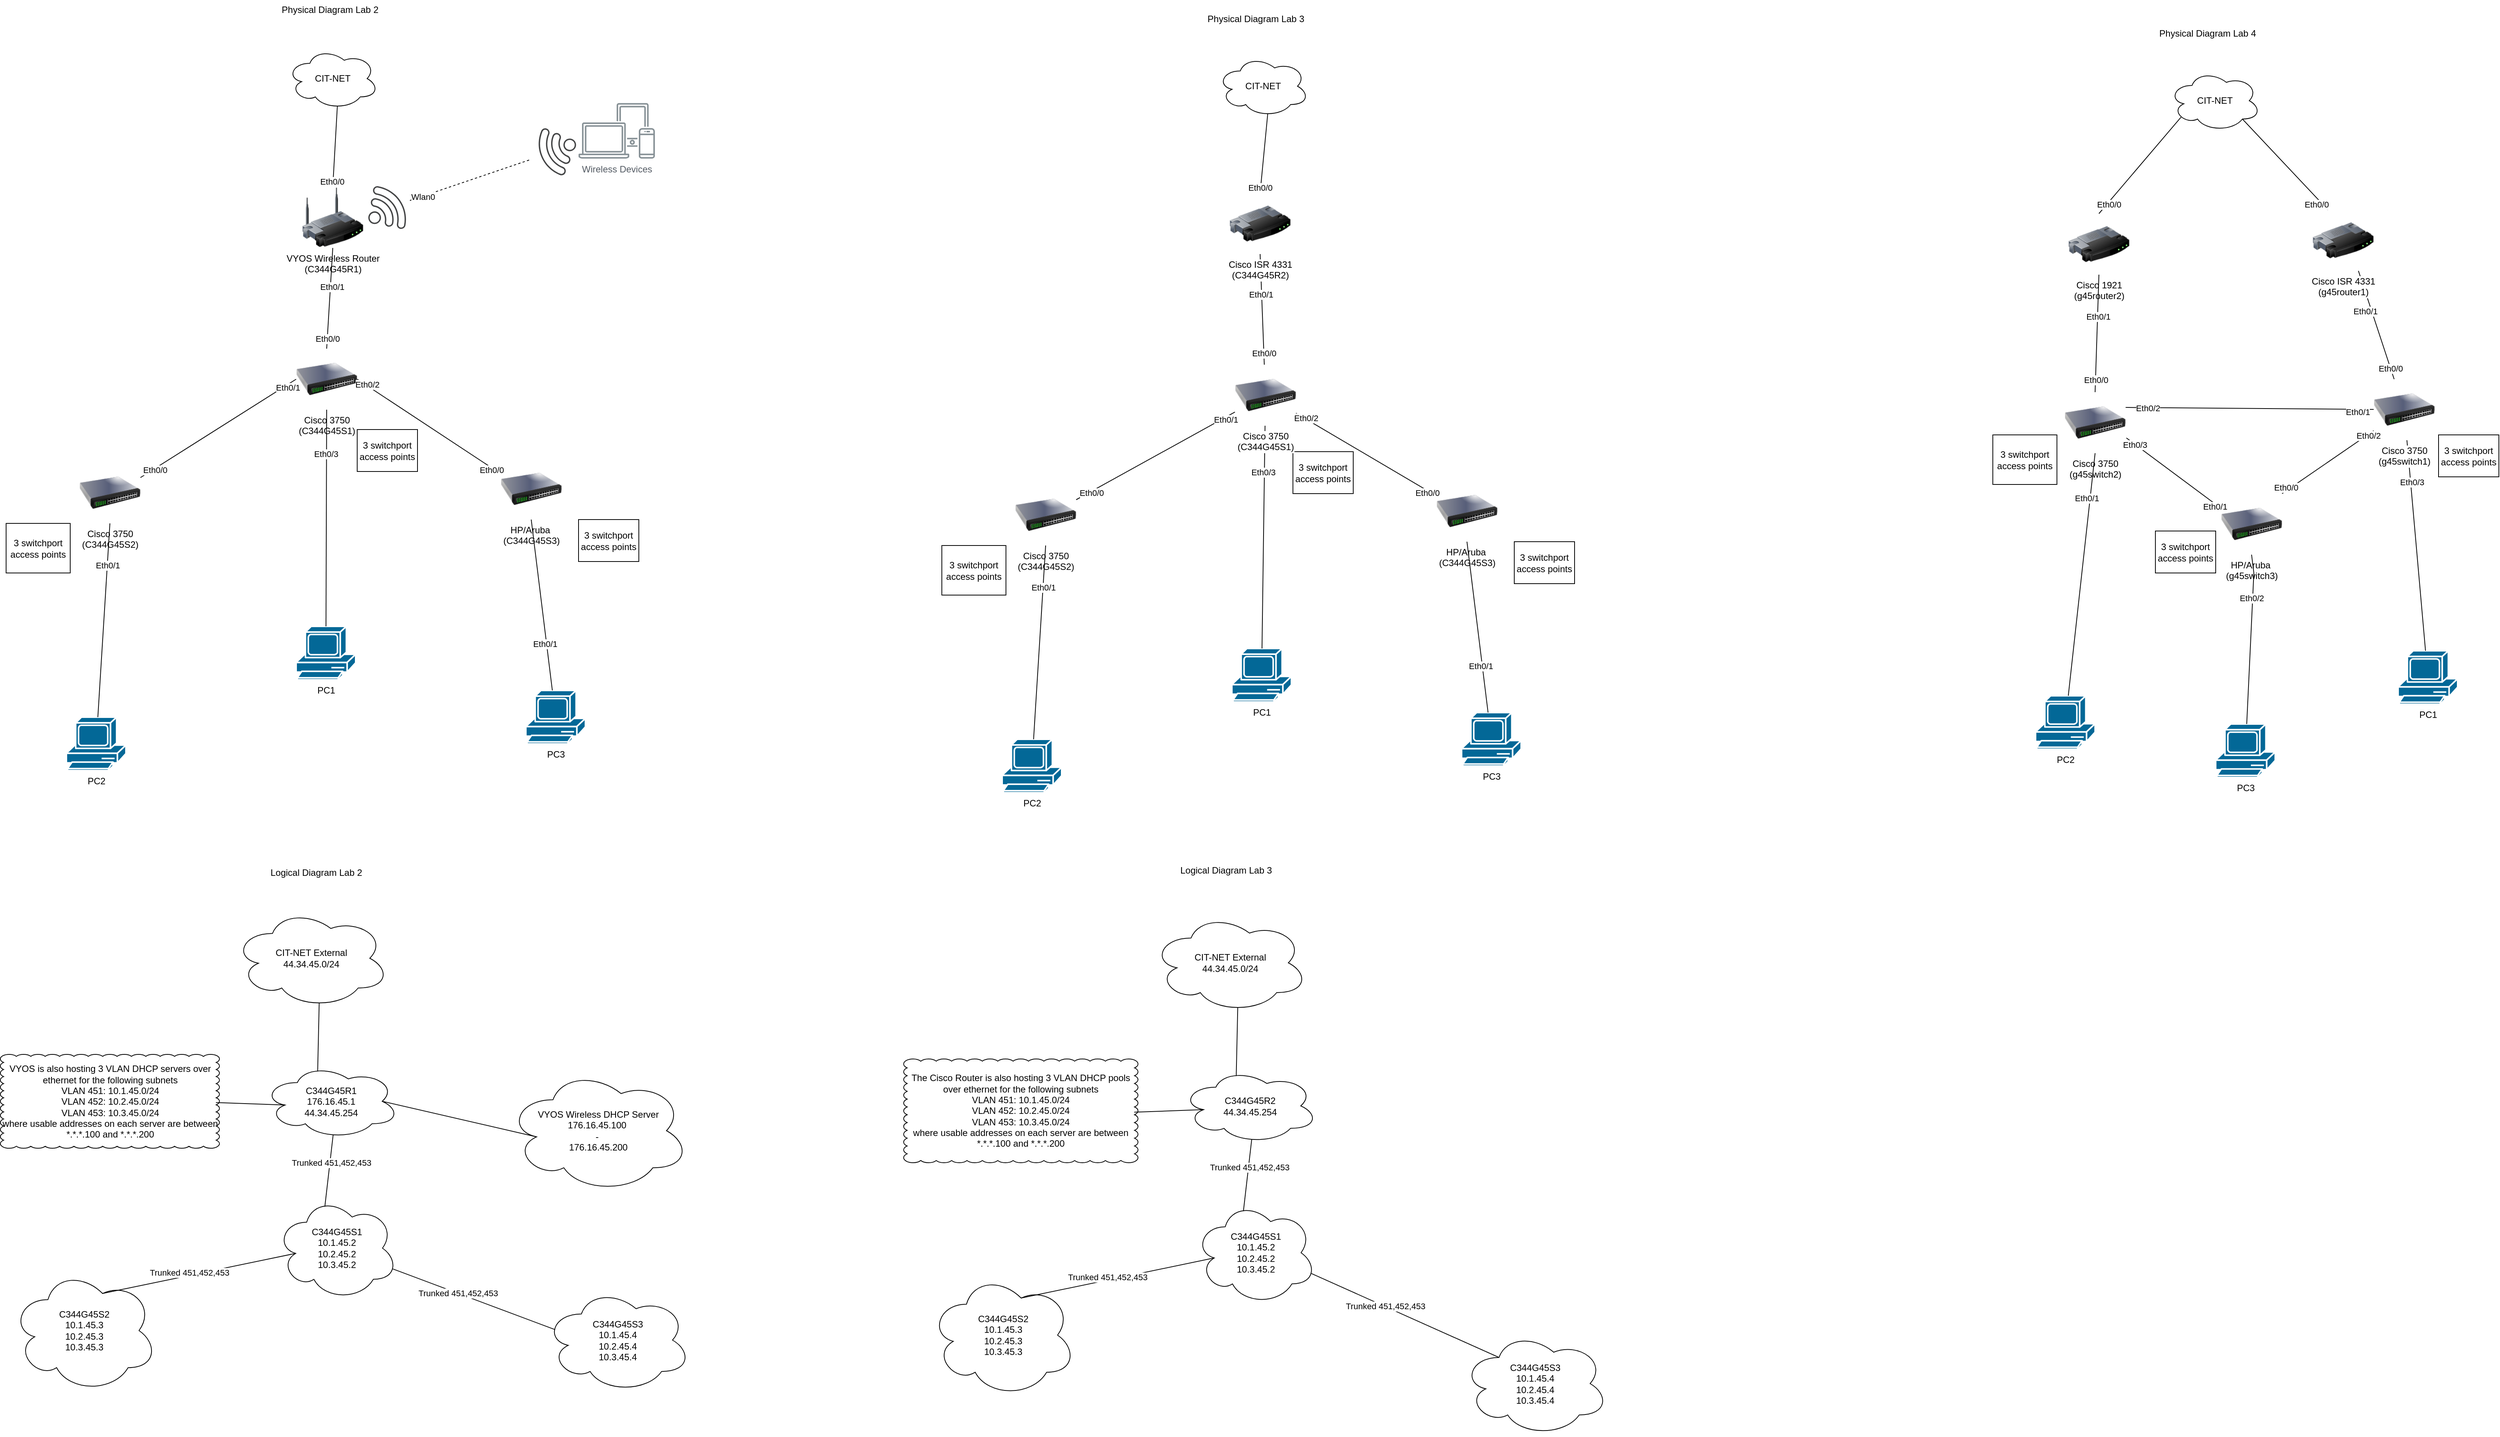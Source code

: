 <mxfile version="26.1.0">
  <diagram name="Page-1" id="vCJ1SuQY2YfiyzVbhze-">
    <mxGraphModel dx="2278" dy="1515" grid="0" gridSize="10" guides="1" tooltips="1" connect="1" arrows="1" fold="1" page="0" pageScale="1" pageWidth="850" pageHeight="1100" math="0" shadow="0">
      <root>
        <mxCell id="0" />
        <mxCell id="1" parent="0" />
        <mxCell id="ZiVLXB9md4UKHXkuWraJ-1" value="Cisco 3750&lt;div&gt;(C344G45S2)&lt;/div&gt;" style="image;html=1;image=img/lib/clip_art/networking/Switch_128x128.png" parent="1" vertex="1">
          <mxGeometry x="-52" y="319" width="80" height="80" as="geometry" />
        </mxCell>
        <mxCell id="ZiVLXB9md4UKHXkuWraJ-2" value="HP/Aruba&amp;nbsp;&lt;div&gt;(C344G45S3)&lt;/div&gt;" style="image;html=1;image=img/lib/clip_art/networking/Switch_128x128.png" parent="1" vertex="1">
          <mxGeometry x="500" y="314" width="80" height="80" as="geometry" />
        </mxCell>
        <mxCell id="ZiVLXB9md4UKHXkuWraJ-3" value="Cisco 3750&lt;div&gt;(C344G45S1)&lt;/div&gt;" style="image;html=1;image=img/lib/clip_art/networking/Switch_128x128.png" parent="1" vertex="1">
          <mxGeometry x="232" y="170" width="80" height="80" as="geometry" />
        </mxCell>
        <mxCell id="ZiVLXB9md4UKHXkuWraJ-4" value="VYOS Wireless Router&lt;div&gt;(C344G45R1)&lt;/div&gt;" style="image;html=1;image=img/lib/clip_art/networking/Wireless_Router_128x128.png" parent="1" vertex="1">
          <mxGeometry x="240" y="-42" width="80" height="80" as="geometry" />
        </mxCell>
        <mxCell id="ZiVLXB9md4UKHXkuWraJ-5" value="CIT-NET" style="ellipse;shape=cloud;whiteSpace=wrap;html=1;" parent="1" vertex="1">
          <mxGeometry x="220" y="-224" width="120" height="80" as="geometry" />
        </mxCell>
        <mxCell id="ZiVLXB9md4UKHXkuWraJ-7" value="" style="endArrow=none;html=1;rounded=0;entryX=0.5;entryY=1;entryDx=0;entryDy=0;exitX=0.5;exitY=0;exitDx=0;exitDy=0;" parent="1" source="ZiVLXB9md4UKHXkuWraJ-3" target="ZiVLXB9md4UKHXkuWraJ-4" edge="1">
          <mxGeometry width="50" height="50" relative="1" as="geometry">
            <mxPoint x="198" y="247" as="sourcePoint" />
            <mxPoint x="248" y="197" as="targetPoint" />
          </mxGeometry>
        </mxCell>
        <mxCell id="ZiVLXB9md4UKHXkuWraJ-12" value="Eth0/1" style="edgeLabel;html=1;align=center;verticalAlign=middle;resizable=0;points=[];" parent="ZiVLXB9md4UKHXkuWraJ-7" vertex="1" connectable="0">
          <mxGeometry x="0.612" y="1" relative="1" as="geometry">
            <mxPoint x="1" y="25" as="offset" />
          </mxGeometry>
        </mxCell>
        <mxCell id="ZiVLXB9md4UKHXkuWraJ-15" value="Eth0/0" style="edgeLabel;html=1;align=center;verticalAlign=middle;resizable=0;points=[];" parent="ZiVLXB9md4UKHXkuWraJ-7" vertex="1" connectable="0">
          <mxGeometry x="-0.793" relative="1" as="geometry">
            <mxPoint as="offset" />
          </mxGeometry>
        </mxCell>
        <mxCell id="ZiVLXB9md4UKHXkuWraJ-9" value="" style="endArrow=none;html=1;rounded=0;entryX=0.55;entryY=0.95;entryDx=0;entryDy=0;entryPerimeter=0;exitX=0.5;exitY=0;exitDx=0;exitDy=0;" parent="1" source="ZiVLXB9md4UKHXkuWraJ-4" target="ZiVLXB9md4UKHXkuWraJ-5" edge="1">
          <mxGeometry width="50" height="50" relative="1" as="geometry">
            <mxPoint x="227" y="-98" as="sourcePoint" />
            <mxPoint x="277" y="-148" as="targetPoint" />
          </mxGeometry>
        </mxCell>
        <mxCell id="ZiVLXB9md4UKHXkuWraJ-11" value="Eth0/0" style="edgeLabel;html=1;align=center;verticalAlign=middle;resizable=0;points=[];" parent="ZiVLXB9md4UKHXkuWraJ-9" vertex="1" connectable="0">
          <mxGeometry x="-0.743" y="3" relative="1" as="geometry">
            <mxPoint x="1" y="6" as="offset" />
          </mxGeometry>
        </mxCell>
        <mxCell id="ZiVLXB9md4UKHXkuWraJ-13" value="" style="endArrow=none;html=1;rounded=0;exitX=1;exitY=0.25;exitDx=0;exitDy=0;entryX=0;entryY=0.5;entryDx=0;entryDy=0;" parent="1" source="ZiVLXB9md4UKHXkuWraJ-1" target="ZiVLXB9md4UKHXkuWraJ-3" edge="1">
          <mxGeometry width="50" height="50" relative="1" as="geometry">
            <mxPoint x="198" y="276" as="sourcePoint" />
            <mxPoint x="166" y="236" as="targetPoint" />
          </mxGeometry>
        </mxCell>
        <mxCell id="ZiVLXB9md4UKHXkuWraJ-16" value="Eth0/1" style="edgeLabel;html=1;align=center;verticalAlign=middle;resizable=0;points=[];" parent="ZiVLXB9md4UKHXkuWraJ-13" vertex="1" connectable="0">
          <mxGeometry x="0.871" y="-3" relative="1" as="geometry">
            <mxPoint as="offset" />
          </mxGeometry>
        </mxCell>
        <mxCell id="ZiVLXB9md4UKHXkuWraJ-18" value="Eth0/0" style="edgeLabel;html=1;align=center;verticalAlign=middle;resizable=0;points=[];" parent="ZiVLXB9md4UKHXkuWraJ-13" vertex="1" connectable="0">
          <mxGeometry x="-0.821" y="-1" relative="1" as="geometry">
            <mxPoint as="offset" />
          </mxGeometry>
        </mxCell>
        <mxCell id="ZiVLXB9md4UKHXkuWraJ-14" value="" style="endArrow=none;html=1;rounded=0;exitX=1;exitY=0.5;exitDx=0;exitDy=0;entryX=0;entryY=0.25;entryDx=0;entryDy=0;" parent="1" source="ZiVLXB9md4UKHXkuWraJ-3" target="ZiVLXB9md4UKHXkuWraJ-2" edge="1">
          <mxGeometry width="50" height="50" relative="1" as="geometry">
            <mxPoint x="423" y="329" as="sourcePoint" />
            <mxPoint x="473" y="279" as="targetPoint" />
          </mxGeometry>
        </mxCell>
        <mxCell id="ZiVLXB9md4UKHXkuWraJ-17" value="Eth0/2" style="edgeLabel;html=1;align=center;verticalAlign=middle;resizable=0;points=[];" parent="ZiVLXB9md4UKHXkuWraJ-14" vertex="1" connectable="0">
          <mxGeometry x="-0.87" y="1" relative="1" as="geometry">
            <mxPoint as="offset" />
          </mxGeometry>
        </mxCell>
        <mxCell id="ZiVLXB9md4UKHXkuWraJ-19" value="Eth0/0" style="edgeLabel;html=1;align=center;verticalAlign=middle;resizable=0;points=[];" parent="ZiVLXB9md4UKHXkuWraJ-14" vertex="1" connectable="0">
          <mxGeometry x="0.889" y="-3" relative="1" as="geometry">
            <mxPoint y="-1" as="offset" />
          </mxGeometry>
        </mxCell>
        <mxCell id="ZiVLXB9md4UKHXkuWraJ-20" value="PC1" style="shape=mxgraph.cisco.computers_and_peripherals.pc;html=1;pointerEvents=1;dashed=0;fillColor=#036897;strokeColor=#ffffff;strokeWidth=2;verticalLabelPosition=bottom;verticalAlign=top;align=center;outlineConnect=0;" parent="1" vertex="1">
          <mxGeometry x="232" y="534" width="78" height="70" as="geometry" />
        </mxCell>
        <mxCell id="ZiVLXB9md4UKHXkuWraJ-21" value="PC2" style="shape=mxgraph.cisco.computers_and_peripherals.pc;html=1;pointerEvents=1;dashed=0;fillColor=#036897;strokeColor=#ffffff;strokeWidth=2;verticalLabelPosition=bottom;verticalAlign=top;align=center;outlineConnect=0;" parent="1" vertex="1">
          <mxGeometry x="-69" y="653" width="78" height="70" as="geometry" />
        </mxCell>
        <mxCell id="ZiVLXB9md4UKHXkuWraJ-22" value="PC3" style="shape=mxgraph.cisco.computers_and_peripherals.pc;html=1;pointerEvents=1;dashed=0;fillColor=#036897;strokeColor=#ffffff;strokeWidth=2;verticalLabelPosition=bottom;verticalAlign=top;align=center;outlineConnect=0;" parent="1" vertex="1">
          <mxGeometry x="533" y="618" width="78" height="70" as="geometry" />
        </mxCell>
        <mxCell id="ZiVLXB9md4UKHXkuWraJ-30" value="Wireless Devices" style="sketch=0;outlineConnect=0;gradientColor=none;fontColor=#545B64;strokeColor=none;fillColor=#879196;dashed=0;verticalLabelPosition=bottom;verticalAlign=top;align=center;html=1;fontSize=12;fontStyle=0;aspect=fixed;shape=mxgraph.aws4.illustration_devices;pointerEvents=1" parent="1" vertex="1">
          <mxGeometry x="602" y="-152" width="100" height="73" as="geometry" />
        </mxCell>
        <mxCell id="ZiVLXB9md4UKHXkuWraJ-32" value="" style="sketch=0;pointerEvents=1;shadow=0;dashed=0;html=1;strokeColor=none;fillColor=#434445;aspect=fixed;labelPosition=center;verticalLabelPosition=bottom;verticalAlign=top;align=center;outlineConnect=0;shape=mxgraph.vvd.wi_fi;rotation=10;" parent="1" vertex="1">
          <mxGeometry x="329" y="-40" width="50" height="50" as="geometry" />
        </mxCell>
        <mxCell id="ZiVLXB9md4UKHXkuWraJ-34" value="" style="sketch=0;pointerEvents=1;shadow=0;dashed=0;html=1;strokeColor=none;fillColor=#434445;aspect=fixed;labelPosition=center;verticalLabelPosition=bottom;verticalAlign=top;align=center;outlineConnect=0;shape=mxgraph.vvd.wi_fi;rotation=-158;" parent="1" vertex="1">
          <mxGeometry x="544" y="-113" width="50" height="50" as="geometry" />
        </mxCell>
        <mxCell id="ZiVLXB9md4UKHXkuWraJ-35" value="" style="endArrow=none;dashed=1;html=1;rounded=0;" parent="1" source="ZiVLXB9md4UKHXkuWraJ-32" target="ZiVLXB9md4UKHXkuWraJ-34" edge="1">
          <mxGeometry width="50" height="50" relative="1" as="geometry">
            <mxPoint x="430" y="18" as="sourcePoint" />
            <mxPoint x="480" y="-32" as="targetPoint" />
          </mxGeometry>
        </mxCell>
        <mxCell id="ZiVLXB9md4UKHXkuWraJ-36" value="Wlan0" style="edgeLabel;html=1;align=center;verticalAlign=middle;resizable=0;points=[];" parent="ZiVLXB9md4UKHXkuWraJ-35" vertex="1" connectable="0">
          <mxGeometry x="-0.669" y="-4" relative="1" as="geometry">
            <mxPoint x="-11" as="offset" />
          </mxGeometry>
        </mxCell>
        <mxCell id="ZiVLXB9md4UKHXkuWraJ-71" value="Physical Diagram Lab 2" style="text;html=1;align=center;verticalAlign=middle;resizable=0;points=[];autosize=1;strokeColor=none;fillColor=none;" parent="1" vertex="1">
          <mxGeometry x="203" y="-287" width="145" height="26" as="geometry" />
        </mxCell>
        <mxCell id="ZiVLXB9md4UKHXkuWraJ-73" value="Logical Diagram Lab 2" style="text;html=1;align=center;verticalAlign=middle;resizable=0;points=[];autosize=1;strokeColor=none;fillColor=none;" parent="1" vertex="1">
          <mxGeometry x="189" y="844" width="138" height="26" as="geometry" />
        </mxCell>
        <mxCell id="ZiVLXB9md4UKHXkuWraJ-74" value="Logical Diagram Lab 3" style="text;html=1;align=center;verticalAlign=middle;resizable=0;points=[];autosize=1;strokeColor=none;fillColor=none;" parent="1" vertex="1">
          <mxGeometry x="1381" y="841" width="138" height="26" as="geometry" />
        </mxCell>
        <mxCell id="ZiVLXB9md4UKHXkuWraJ-75" value="CIT-NET External&lt;div&gt;44.34.45.0/24&lt;/div&gt;" style="ellipse;shape=cloud;whiteSpace=wrap;html=1;" parent="1" vertex="1">
          <mxGeometry x="150" y="904" width="204" height="130" as="geometry" />
        </mxCell>
        <mxCell id="ZiVLXB9md4UKHXkuWraJ-76" value="C344G45R1&lt;br&gt;&lt;div&gt;176.16.45.1&lt;/div&gt;&lt;div&gt;44.34.45.254&lt;/div&gt;" style="ellipse;shape=cloud;whiteSpace=wrap;html=1;" parent="1" vertex="1">
          <mxGeometry x="189" y="1107.5" width="178" height="98" as="geometry" />
        </mxCell>
        <mxCell id="ZiVLXB9md4UKHXkuWraJ-78" value="" style="endArrow=none;html=1;rounded=0;entryX=0.55;entryY=0.95;entryDx=0;entryDy=0;entryPerimeter=0;exitX=0.4;exitY=0.1;exitDx=0;exitDy=0;exitPerimeter=0;" parent="1" source="ZiVLXB9md4UKHXkuWraJ-76" target="ZiVLXB9md4UKHXkuWraJ-75" edge="1">
          <mxGeometry width="50" height="50" relative="1" as="geometry">
            <mxPoint x="293" y="1183" as="sourcePoint" />
            <mxPoint x="343" y="1133" as="targetPoint" />
          </mxGeometry>
        </mxCell>
        <mxCell id="ZiVLXB9md4UKHXkuWraJ-79" value="VYOS Wireless DHCP Server&lt;div&gt;176.16.45.100&amp;nbsp;&lt;/div&gt;&lt;div&gt;-&amp;nbsp;&lt;/div&gt;&lt;div&gt;176.16.45.200&lt;/div&gt;" style="ellipse;shape=cloud;whiteSpace=wrap;html=1;" parent="1" vertex="1">
          <mxGeometry x="509" y="1114" width="238" height="162" as="geometry" />
        </mxCell>
        <mxCell id="ZiVLXB9md4UKHXkuWraJ-80" value="" style="endArrow=none;html=1;rounded=0;entryX=0.16;entryY=0.55;entryDx=0;entryDy=0;entryPerimeter=0;exitX=0.875;exitY=0.5;exitDx=0;exitDy=0;exitPerimeter=0;" parent="1" source="ZiVLXB9md4UKHXkuWraJ-76" target="ZiVLXB9md4UKHXkuWraJ-79" edge="1">
          <mxGeometry width="50" height="50" relative="1" as="geometry">
            <mxPoint x="293" y="1210" as="sourcePoint" />
            <mxPoint x="343" y="1160" as="targetPoint" />
          </mxGeometry>
        </mxCell>
        <mxCell id="ZiVLXB9md4UKHXkuWraJ-82" value="C344G45S2&lt;div&gt;&lt;div&gt;10.1.45.3&lt;/div&gt;&lt;div&gt;10.2.45.3&lt;/div&gt;&lt;div&gt;10.3.45.3&lt;/div&gt;&lt;/div&gt;" style="ellipse;shape=cloud;whiteSpace=wrap;html=1;" parent="1" vertex="1">
          <mxGeometry x="-141" y="1376" width="191" height="162" as="geometry" />
        </mxCell>
        <mxCell id="ZiVLXB9md4UKHXkuWraJ-83" value="C344G45S1&lt;div&gt;10.1.45.2&lt;/div&gt;&lt;div&gt;10.2.45.2&lt;/div&gt;&lt;div&gt;10.3.45.2&lt;/div&gt;" style="ellipse;shape=cloud;whiteSpace=wrap;html=1;" parent="1" vertex="1">
          <mxGeometry x="206" y="1281" width="159" height="136" as="geometry" />
        </mxCell>
        <mxCell id="ZiVLXB9md4UKHXkuWraJ-84" value="C344G45S3&lt;div&gt;&lt;div&gt;10.1.45.4&lt;/div&gt;&lt;div&gt;10.2.45.4&lt;/div&gt;&lt;div&gt;10.3.45.4&lt;/div&gt;&lt;/div&gt;" style="ellipse;shape=cloud;whiteSpace=wrap;html=1;" parent="1" vertex="1">
          <mxGeometry x="558" y="1401" width="191" height="137" as="geometry" />
        </mxCell>
        <mxCell id="ZiVLXB9md4UKHXkuWraJ-85" value="" style="endArrow=none;html=1;rounded=0;exitX=0.625;exitY=0.2;exitDx=0;exitDy=0;exitPerimeter=0;entryX=0.16;entryY=0.55;entryDx=0;entryDy=0;entryPerimeter=0;" parent="1" source="ZiVLXB9md4UKHXkuWraJ-82" target="ZiVLXB9md4UKHXkuWraJ-83" edge="1">
          <mxGeometry width="50" height="50" relative="1" as="geometry">
            <mxPoint x="195" y="1282" as="sourcePoint" />
            <mxPoint x="245" y="1232" as="targetPoint" />
          </mxGeometry>
        </mxCell>
        <mxCell id="ZiVLXB9md4UKHXkuWraJ-95" value="Trunked 451,452,453" style="edgeLabel;html=1;align=center;verticalAlign=middle;resizable=0;points=[];" parent="ZiVLXB9md4UKHXkuWraJ-85" vertex="1" connectable="0">
          <mxGeometry x="-0.099" y="4" relative="1" as="geometry">
            <mxPoint as="offset" />
          </mxGeometry>
        </mxCell>
        <mxCell id="ZiVLXB9md4UKHXkuWraJ-86" value="" style="endArrow=none;html=1;rounded=0;entryX=0.514;entryY=0.949;entryDx=0;entryDy=0;entryPerimeter=0;exitX=0.4;exitY=0.1;exitDx=0;exitDy=0;exitPerimeter=0;" parent="1" source="ZiVLXB9md4UKHXkuWraJ-83" target="ZiVLXB9md4UKHXkuWraJ-76" edge="1">
          <mxGeometry width="50" height="50" relative="1" as="geometry">
            <mxPoint x="195" y="1282" as="sourcePoint" />
            <mxPoint x="245" y="1232" as="targetPoint" />
          </mxGeometry>
        </mxCell>
        <mxCell id="ZiVLXB9md4UKHXkuWraJ-97" value="Trunked 451,452,453" style="edgeLabel;html=1;align=center;verticalAlign=middle;resizable=0;points=[];" parent="ZiVLXB9md4UKHXkuWraJ-86" vertex="1" connectable="0">
          <mxGeometry x="0.225" y="-1" relative="1" as="geometry">
            <mxPoint as="offset" />
          </mxGeometry>
        </mxCell>
        <mxCell id="ZiVLXB9md4UKHXkuWraJ-87" value="" style="endArrow=none;html=1;rounded=0;exitX=0.96;exitY=0.7;exitDx=0;exitDy=0;exitPerimeter=0;entryX=0.07;entryY=0.4;entryDx=0;entryDy=0;entryPerimeter=0;" parent="1" source="ZiVLXB9md4UKHXkuWraJ-83" target="ZiVLXB9md4UKHXkuWraJ-84" edge="1">
          <mxGeometry width="50" height="50" relative="1" as="geometry">
            <mxPoint x="195" y="1282" as="sourcePoint" />
            <mxPoint x="245" y="1232" as="targetPoint" />
          </mxGeometry>
        </mxCell>
        <mxCell id="ZiVLXB9md4UKHXkuWraJ-96" value="Trunked 451,452,453" style="edgeLabel;html=1;align=center;verticalAlign=middle;resizable=0;points=[];" parent="ZiVLXB9md4UKHXkuWraJ-87" vertex="1" connectable="0">
          <mxGeometry x="-0.3" y="2" relative="1" as="geometry">
            <mxPoint x="10" y="6" as="offset" />
          </mxGeometry>
        </mxCell>
        <mxCell id="ZiVLXB9md4UKHXkuWraJ-89" value="VYOS is also hosting 3 VLAN DHCP servers over ethernet for the following subnets&lt;div&gt;VLAN 451: 10.1.45.0/24&lt;/div&gt;&lt;div&gt;VLAN 452: 10.2.45.0/24&lt;/div&gt;&lt;div&gt;VLAN 453: 10.3.45.0/24&lt;/div&gt;&lt;div&gt;where usable addresses on each server are between *.*.*.100 and *.*.*.200&lt;/div&gt;" style="whiteSpace=wrap;html=1;shape=mxgraph.basic.cloud_rect" parent="1" vertex="1">
          <mxGeometry x="-155.5" y="1095" width="287" height="123" as="geometry" />
        </mxCell>
        <mxCell id="ZiVLXB9md4UKHXkuWraJ-94" value="" style="endArrow=none;html=1;rounded=0;exitX=0.984;exitY=0.513;exitDx=0;exitDy=0;exitPerimeter=0;entryX=0.16;entryY=0.55;entryDx=0;entryDy=0;entryPerimeter=0;" parent="1" source="ZiVLXB9md4UKHXkuWraJ-89" target="ZiVLXB9md4UKHXkuWraJ-76" edge="1">
          <mxGeometry width="50" height="50" relative="1" as="geometry">
            <mxPoint x="141" y="1208" as="sourcePoint" />
            <mxPoint x="191" y="1158" as="targetPoint" />
          </mxGeometry>
        </mxCell>
        <mxCell id="ZiVLXB9md4UKHXkuWraJ-101" value="" style="endArrow=none;html=1;rounded=0;entryX=0.5;entryY=1;entryDx=0;entryDy=0;" parent="1" source="ZiVLXB9md4UKHXkuWraJ-20" target="ZiVLXB9md4UKHXkuWraJ-3" edge="1">
          <mxGeometry width="50" height="50" relative="1" as="geometry">
            <mxPoint x="270" y="389" as="sourcePoint" />
            <mxPoint x="275" y="248" as="targetPoint" />
          </mxGeometry>
        </mxCell>
        <mxCell id="ZiVLXB9md4UKHXkuWraJ-104" value="Eth0/3" style="edgeLabel;html=1;align=center;verticalAlign=middle;resizable=0;points=[];" parent="ZiVLXB9md4UKHXkuWraJ-101" vertex="1" connectable="0">
          <mxGeometry x="0.368" relative="1" as="geometry">
            <mxPoint x="-1" y="-32" as="offset" />
          </mxGeometry>
        </mxCell>
        <mxCell id="ZiVLXB9md4UKHXkuWraJ-106" value="3 switchport access points" style="rounded=0;whiteSpace=wrap;html=1;" parent="1" vertex="1">
          <mxGeometry x="312" y="276" width="79" height="55" as="geometry" />
        </mxCell>
        <mxCell id="ZiVLXB9md4UKHXkuWraJ-107" value="3 switchport access points" style="rounded=0;whiteSpace=wrap;html=1;" parent="1" vertex="1">
          <mxGeometry x="602" y="394" width="79" height="55" as="geometry" />
        </mxCell>
        <mxCell id="ZiVLXB9md4UKHXkuWraJ-108" value="3 switchport access points" style="rounded=0;whiteSpace=wrap;html=1;" parent="1" vertex="1">
          <mxGeometry x="-148" y="399" width="84" height="65" as="geometry" />
        </mxCell>
        <mxCell id="ZiVLXB9md4UKHXkuWraJ-114" value="" style="endArrow=none;html=1;rounded=0;exitX=0.5;exitY=1;exitDx=0;exitDy=0;" parent="1" source="ZiVLXB9md4UKHXkuWraJ-1" target="ZiVLXB9md4UKHXkuWraJ-21" edge="1">
          <mxGeometry width="50" height="50" relative="1" as="geometry">
            <mxPoint x="-22" y="409" as="sourcePoint" />
            <mxPoint x="-19" y="506" as="targetPoint" />
          </mxGeometry>
        </mxCell>
        <mxCell id="ZiVLXB9md4UKHXkuWraJ-117" value="Eth0/1" style="edgeLabel;html=1;align=center;verticalAlign=middle;resizable=0;points=[];" parent="ZiVLXB9md4UKHXkuWraJ-114" vertex="1" connectable="0">
          <mxGeometry x="0.221" y="-1" relative="1" as="geometry">
            <mxPoint x="7" y="-100" as="offset" />
          </mxGeometry>
        </mxCell>
        <mxCell id="ZiVLXB9md4UKHXkuWraJ-121" value="" style="endArrow=none;html=1;rounded=0;entryX=0.5;entryY=1;entryDx=0;entryDy=0;" parent="1" source="ZiVLXB9md4UKHXkuWraJ-22" target="ZiVLXB9md4UKHXkuWraJ-2" edge="1">
          <mxGeometry width="50" height="50" relative="1" as="geometry">
            <mxPoint x="559" y="489" as="sourcePoint" />
            <mxPoint x="444" y="482" as="targetPoint" />
          </mxGeometry>
        </mxCell>
        <mxCell id="ZiVLXB9md4UKHXkuWraJ-124" value="Eth0/1" style="edgeLabel;html=1;align=center;verticalAlign=middle;resizable=0;points=[];" parent="ZiVLXB9md4UKHXkuWraJ-121" vertex="1" connectable="0">
          <mxGeometry x="-0.52" y="1" relative="1" as="geometry">
            <mxPoint x="-2" y="-8" as="offset" />
          </mxGeometry>
        </mxCell>
        <mxCell id="ZiVLXB9md4UKHXkuWraJ-131" value="CIT-NET" style="ellipse;shape=cloud;whiteSpace=wrap;html=1;" parent="1" vertex="1">
          <mxGeometry x="1439" y="-214" width="120" height="80" as="geometry" />
        </mxCell>
        <mxCell id="ZiVLXB9md4UKHXkuWraJ-132" value="" style="endArrow=none;html=1;rounded=0;entryX=0.5;entryY=1;entryDx=0;entryDy=0;" parent="1" source="ZiVLXB9md4UKHXkuWraJ-221" target="ZiVLXB9md4UKHXkuWraJ-178" edge="1">
          <mxGeometry width="50" height="50" relative="1" as="geometry">
            <mxPoint x="1491" y="180" as="sourcePoint" />
            <mxPoint x="1467" y="207" as="targetPoint" />
          </mxGeometry>
        </mxCell>
        <mxCell id="ZiVLXB9md4UKHXkuWraJ-133" value="Eth0/1" style="edgeLabel;html=1;align=center;verticalAlign=middle;resizable=0;points=[];" parent="ZiVLXB9md4UKHXkuWraJ-132" vertex="1" connectable="0">
          <mxGeometry x="0.612" y="1" relative="1" as="geometry">
            <mxPoint x="1" y="25" as="offset" />
          </mxGeometry>
        </mxCell>
        <mxCell id="ZiVLXB9md4UKHXkuWraJ-134" value="Eth0/0" style="edgeLabel;html=1;align=center;verticalAlign=middle;resizable=0;points=[];" parent="ZiVLXB9md4UKHXkuWraJ-132" vertex="1" connectable="0">
          <mxGeometry x="-0.793" relative="1" as="geometry">
            <mxPoint as="offset" />
          </mxGeometry>
        </mxCell>
        <mxCell id="ZiVLXB9md4UKHXkuWraJ-135" value="" style="endArrow=none;html=1;rounded=0;entryX=0.55;entryY=0.95;entryDx=0;entryDy=0;entryPerimeter=0;exitX=0.5;exitY=0;exitDx=0;exitDy=0;" parent="1" source="ZiVLXB9md4UKHXkuWraJ-178" target="ZiVLXB9md4UKHXkuWraJ-131" edge="1">
          <mxGeometry width="50" height="50" relative="1" as="geometry">
            <mxPoint x="1446" y="-88" as="sourcePoint" />
            <mxPoint x="1496" y="-138" as="targetPoint" />
          </mxGeometry>
        </mxCell>
        <mxCell id="ZiVLXB9md4UKHXkuWraJ-136" value="Eth0/0" style="edgeLabel;html=1;align=center;verticalAlign=middle;resizable=0;points=[];" parent="ZiVLXB9md4UKHXkuWraJ-135" vertex="1" connectable="0">
          <mxGeometry x="-0.743" y="3" relative="1" as="geometry">
            <mxPoint x="1" y="6" as="offset" />
          </mxGeometry>
        </mxCell>
        <mxCell id="ZiVLXB9md4UKHXkuWraJ-178" value="Cisco ISR 4331&lt;div&gt;(C344G45R2)&lt;/div&gt;" style="image;html=1;image=img/lib/clip_art/networking/Router_128x128.png" parent="1" vertex="1">
          <mxGeometry x="1455" y="-34" width="80" height="80" as="geometry" />
        </mxCell>
        <mxCell id="ZiVLXB9md4UKHXkuWraJ-180" value="Physical Diagram Lab 3" style="text;html=1;align=center;verticalAlign=middle;resizable=0;points=[];autosize=1;strokeColor=none;fillColor=none;" parent="1" vertex="1">
          <mxGeometry x="1416.5" y="-275" width="145" height="26" as="geometry" />
        </mxCell>
        <mxCell id="ZiVLXB9md4UKHXkuWraJ-183" value="CIT-NET External&lt;div&gt;44.34.45.0/24&lt;/div&gt;" style="ellipse;shape=cloud;whiteSpace=wrap;html=1;" parent="1" vertex="1">
          <mxGeometry x="1353.5" y="910" width="204" height="130" as="geometry" />
        </mxCell>
        <mxCell id="ZiVLXB9md4UKHXkuWraJ-184" value="&lt;div&gt;C344G45R2&lt;/div&gt;&lt;div&gt;44.34.45.254&lt;/div&gt;" style="ellipse;shape=cloud;whiteSpace=wrap;html=1;" parent="1" vertex="1">
          <mxGeometry x="1392.5" y="1113.5" width="178" height="98" as="geometry" />
        </mxCell>
        <mxCell id="ZiVLXB9md4UKHXkuWraJ-185" value="" style="endArrow=none;html=1;rounded=0;entryX=0.55;entryY=0.95;entryDx=0;entryDy=0;entryPerimeter=0;exitX=0.4;exitY=0.1;exitDx=0;exitDy=0;exitPerimeter=0;" parent="1" source="ZiVLXB9md4UKHXkuWraJ-184" target="ZiVLXB9md4UKHXkuWraJ-183" edge="1">
          <mxGeometry width="50" height="50" relative="1" as="geometry">
            <mxPoint x="1496.5" y="1189" as="sourcePoint" />
            <mxPoint x="1546.5" y="1139" as="targetPoint" />
          </mxGeometry>
        </mxCell>
        <mxCell id="ZiVLXB9md4UKHXkuWraJ-188" value="C344G45S2&lt;div&gt;&lt;div&gt;10.1.45.3&lt;/div&gt;&lt;div&gt;10.2.45.3&lt;/div&gt;&lt;div&gt;10.3.45.3&lt;/div&gt;&lt;/div&gt;" style="ellipse;shape=cloud;whiteSpace=wrap;html=1;" parent="1" vertex="1">
          <mxGeometry x="1062.5" y="1382" width="191" height="162" as="geometry" />
        </mxCell>
        <mxCell id="ZiVLXB9md4UKHXkuWraJ-189" value="C344G45S1&lt;div&gt;10.1.45.2&lt;/div&gt;&lt;div&gt;10.2.45.2&lt;/div&gt;&lt;div&gt;10.3.45.2&lt;/div&gt;" style="ellipse;shape=cloud;whiteSpace=wrap;html=1;" parent="1" vertex="1">
          <mxGeometry x="1409.5" y="1287" width="159" height="136" as="geometry" />
        </mxCell>
        <mxCell id="ZiVLXB9md4UKHXkuWraJ-190" value="C344G45S3&lt;div&gt;&lt;div&gt;10.1.45.4&lt;/div&gt;&lt;div&gt;10.2.45.4&lt;/div&gt;&lt;div&gt;10.3.45.4&lt;/div&gt;&lt;/div&gt;" style="ellipse;shape=cloud;whiteSpace=wrap;html=1;" parent="1" vertex="1">
          <mxGeometry x="1760.25" y="1458" width="191" height="137" as="geometry" />
        </mxCell>
        <mxCell id="ZiVLXB9md4UKHXkuWraJ-191" value="" style="endArrow=none;html=1;rounded=0;exitX=0.625;exitY=0.2;exitDx=0;exitDy=0;exitPerimeter=0;entryX=0.16;entryY=0.55;entryDx=0;entryDy=0;entryPerimeter=0;" parent="1" source="ZiVLXB9md4UKHXkuWraJ-188" target="ZiVLXB9md4UKHXkuWraJ-189" edge="1">
          <mxGeometry width="50" height="50" relative="1" as="geometry">
            <mxPoint x="1398.5" y="1288" as="sourcePoint" />
            <mxPoint x="1448.5" y="1238" as="targetPoint" />
          </mxGeometry>
        </mxCell>
        <mxCell id="ZiVLXB9md4UKHXkuWraJ-192" value="Trunked 451,452,453" style="edgeLabel;html=1;align=center;verticalAlign=middle;resizable=0;points=[];" parent="ZiVLXB9md4UKHXkuWraJ-191" vertex="1" connectable="0">
          <mxGeometry x="-0.099" y="4" relative="1" as="geometry">
            <mxPoint as="offset" />
          </mxGeometry>
        </mxCell>
        <mxCell id="ZiVLXB9md4UKHXkuWraJ-193" value="" style="endArrow=none;html=1;rounded=0;entryX=0.514;entryY=0.949;entryDx=0;entryDy=0;entryPerimeter=0;exitX=0.4;exitY=0.1;exitDx=0;exitDy=0;exitPerimeter=0;" parent="1" source="ZiVLXB9md4UKHXkuWraJ-189" target="ZiVLXB9md4UKHXkuWraJ-184" edge="1">
          <mxGeometry width="50" height="50" relative="1" as="geometry">
            <mxPoint x="1398.5" y="1288" as="sourcePoint" />
            <mxPoint x="1448.5" y="1238" as="targetPoint" />
          </mxGeometry>
        </mxCell>
        <mxCell id="ZiVLXB9md4UKHXkuWraJ-194" value="Trunked 451,452,453" style="edgeLabel;html=1;align=center;verticalAlign=middle;resizable=0;points=[];" parent="ZiVLXB9md4UKHXkuWraJ-193" vertex="1" connectable="0">
          <mxGeometry x="0.225" y="-1" relative="1" as="geometry">
            <mxPoint as="offset" />
          </mxGeometry>
        </mxCell>
        <mxCell id="ZiVLXB9md4UKHXkuWraJ-195" value="" style="endArrow=none;html=1;rounded=0;exitX=0.96;exitY=0.7;exitDx=0;exitDy=0;exitPerimeter=0;entryX=0.25;entryY=0.25;entryDx=0;entryDy=0;entryPerimeter=0;" parent="1" source="ZiVLXB9md4UKHXkuWraJ-189" target="ZiVLXB9md4UKHXkuWraJ-190" edge="1">
          <mxGeometry width="50" height="50" relative="1" as="geometry">
            <mxPoint x="1398.5" y="1288" as="sourcePoint" />
            <mxPoint x="1774.87" y="1461.8" as="targetPoint" />
          </mxGeometry>
        </mxCell>
        <mxCell id="ZiVLXB9md4UKHXkuWraJ-196" value="Trunked 451,452,453" style="edgeLabel;html=1;align=center;verticalAlign=middle;resizable=0;points=[];" parent="ZiVLXB9md4UKHXkuWraJ-195" vertex="1" connectable="0">
          <mxGeometry x="-0.3" y="2" relative="1" as="geometry">
            <mxPoint x="10" y="6" as="offset" />
          </mxGeometry>
        </mxCell>
        <mxCell id="ZiVLXB9md4UKHXkuWraJ-197" value="The Cisco Router is also hosting 3 VLAN DHCP pools over ethernet for the following subnets&lt;div&gt;VLAN 451: 10.1.45.0/24&lt;/div&gt;&lt;div&gt;VLAN 452: 10.2.45.0/24&lt;/div&gt;&lt;div&gt;VLAN 453: 10.3.45.0/24&lt;/div&gt;&lt;div&gt;where usable addresses on each server are between *.*.*.100 and *.*.*.200&lt;/div&gt;" style="whiteSpace=wrap;html=1;shape=mxgraph.basic.cloud_rect" parent="1" vertex="1">
          <mxGeometry x="1028" y="1101" width="307" height="136" as="geometry" />
        </mxCell>
        <mxCell id="ZiVLXB9md4UKHXkuWraJ-198" value="" style="endArrow=none;html=1;rounded=0;exitX=0.984;exitY=0.513;exitDx=0;exitDy=0;exitPerimeter=0;entryX=0.16;entryY=0.55;entryDx=0;entryDy=0;entryPerimeter=0;" parent="1" source="ZiVLXB9md4UKHXkuWraJ-197" target="ZiVLXB9md4UKHXkuWraJ-184" edge="1">
          <mxGeometry width="50" height="50" relative="1" as="geometry">
            <mxPoint x="1344.5" y="1214" as="sourcePoint" />
            <mxPoint x="1394.5" y="1164" as="targetPoint" />
          </mxGeometry>
        </mxCell>
        <mxCell id="ZiVLXB9md4UKHXkuWraJ-201" value="Cisco 3750&lt;div&gt;(C344G45S2)&lt;/div&gt;" style="image;html=1;image=img/lib/clip_art/networking/Switch_128x128.png" parent="1" vertex="1">
          <mxGeometry x="1174" y="348" width="80" height="80" as="geometry" />
        </mxCell>
        <mxCell id="ZiVLXB9md4UKHXkuWraJ-202" value="HP/Aruba&amp;nbsp;&lt;div&gt;(C344G45S3)&lt;/div&gt;" style="image;html=1;image=img/lib/clip_art/networking/Switch_128x128.png" parent="1" vertex="1">
          <mxGeometry x="1726" y="343" width="80" height="80" as="geometry" />
        </mxCell>
        <mxCell id="ZiVLXB9md4UKHXkuWraJ-203" value="" style="endArrow=none;html=1;rounded=0;exitX=1;exitY=0.25;exitDx=0;exitDy=0;" parent="1" source="ZiVLXB9md4UKHXkuWraJ-201" target="ZiVLXB9md4UKHXkuWraJ-221" edge="1">
          <mxGeometry width="50" height="50" relative="1" as="geometry">
            <mxPoint x="1424" y="305" as="sourcePoint" />
            <mxPoint x="1458" y="239" as="targetPoint" />
          </mxGeometry>
        </mxCell>
        <mxCell id="ZiVLXB9md4UKHXkuWraJ-204" value="Eth0/1" style="edgeLabel;html=1;align=center;verticalAlign=middle;resizable=0;points=[];" parent="ZiVLXB9md4UKHXkuWraJ-203" vertex="1" connectable="0">
          <mxGeometry x="0.871" y="-3" relative="1" as="geometry">
            <mxPoint as="offset" />
          </mxGeometry>
        </mxCell>
        <mxCell id="ZiVLXB9md4UKHXkuWraJ-205" value="Eth0/0" style="edgeLabel;html=1;align=center;verticalAlign=middle;resizable=0;points=[];" parent="ZiVLXB9md4UKHXkuWraJ-203" vertex="1" connectable="0">
          <mxGeometry x="-0.821" y="-1" relative="1" as="geometry">
            <mxPoint as="offset" />
          </mxGeometry>
        </mxCell>
        <mxCell id="ZiVLXB9md4UKHXkuWraJ-206" value="" style="endArrow=none;html=1;rounded=0;entryX=0;entryY=0.25;entryDx=0;entryDy=0;" parent="1" source="ZiVLXB9md4UKHXkuWraJ-221" target="ZiVLXB9md4UKHXkuWraJ-202" edge="1">
          <mxGeometry width="50" height="50" relative="1" as="geometry">
            <mxPoint x="1538" y="239" as="sourcePoint" />
            <mxPoint x="1699" y="308" as="targetPoint" />
          </mxGeometry>
        </mxCell>
        <mxCell id="ZiVLXB9md4UKHXkuWraJ-207" value="Eth0/2" style="edgeLabel;html=1;align=center;verticalAlign=middle;resizable=0;points=[];" parent="ZiVLXB9md4UKHXkuWraJ-206" vertex="1" connectable="0">
          <mxGeometry x="-0.87" y="1" relative="1" as="geometry">
            <mxPoint as="offset" />
          </mxGeometry>
        </mxCell>
        <mxCell id="ZiVLXB9md4UKHXkuWraJ-208" value="Eth0/0" style="edgeLabel;html=1;align=center;verticalAlign=middle;resizable=0;points=[];" parent="ZiVLXB9md4UKHXkuWraJ-206" vertex="1" connectable="0">
          <mxGeometry x="0.889" y="-3" relative="1" as="geometry">
            <mxPoint y="-1" as="offset" />
          </mxGeometry>
        </mxCell>
        <mxCell id="ZiVLXB9md4UKHXkuWraJ-209" value="PC1" style="shape=mxgraph.cisco.computers_and_peripherals.pc;html=1;pointerEvents=1;dashed=0;fillColor=#036897;strokeColor=#ffffff;strokeWidth=2;verticalLabelPosition=bottom;verticalAlign=top;align=center;outlineConnect=0;" parent="1" vertex="1">
          <mxGeometry x="1458" y="563" width="78" height="70" as="geometry" />
        </mxCell>
        <mxCell id="ZiVLXB9md4UKHXkuWraJ-210" value="PC2" style="shape=mxgraph.cisco.computers_and_peripherals.pc;html=1;pointerEvents=1;dashed=0;fillColor=#036897;strokeColor=#ffffff;strokeWidth=2;verticalLabelPosition=bottom;verticalAlign=top;align=center;outlineConnect=0;" parent="1" vertex="1">
          <mxGeometry x="1157" y="682" width="78" height="70" as="geometry" />
        </mxCell>
        <mxCell id="ZiVLXB9md4UKHXkuWraJ-211" value="PC3" style="shape=mxgraph.cisco.computers_and_peripherals.pc;html=1;pointerEvents=1;dashed=0;fillColor=#036897;strokeColor=#ffffff;strokeWidth=2;verticalLabelPosition=bottom;verticalAlign=top;align=center;outlineConnect=0;" parent="1" vertex="1">
          <mxGeometry x="1759" y="647" width="78" height="70" as="geometry" />
        </mxCell>
        <mxCell id="ZiVLXB9md4UKHXkuWraJ-212" value="" style="endArrow=none;html=1;rounded=0;" parent="1" source="ZiVLXB9md4UKHXkuWraJ-209" target="ZiVLXB9md4UKHXkuWraJ-221" edge="1">
          <mxGeometry width="50" height="50" relative="1" as="geometry">
            <mxPoint x="1496" y="418" as="sourcePoint" />
            <mxPoint x="1498" y="279" as="targetPoint" />
          </mxGeometry>
        </mxCell>
        <mxCell id="ZiVLXB9md4UKHXkuWraJ-213" value="Eth0/3" style="edgeLabel;html=1;align=center;verticalAlign=middle;resizable=0;points=[];" parent="ZiVLXB9md4UKHXkuWraJ-212" vertex="1" connectable="0">
          <mxGeometry x="0.368" relative="1" as="geometry">
            <mxPoint x="-1" y="-32" as="offset" />
          </mxGeometry>
        </mxCell>
        <mxCell id="ZiVLXB9md4UKHXkuWraJ-214" value="3 switchport access points" style="rounded=0;whiteSpace=wrap;html=1;" parent="1" vertex="1">
          <mxGeometry x="1538" y="305" width="79" height="55" as="geometry" />
        </mxCell>
        <mxCell id="ZiVLXB9md4UKHXkuWraJ-215" value="3 switchport access points" style="rounded=0;whiteSpace=wrap;html=1;" parent="1" vertex="1">
          <mxGeometry x="1828" y="423" width="79" height="55" as="geometry" />
        </mxCell>
        <mxCell id="ZiVLXB9md4UKHXkuWraJ-216" value="3 switchport access points" style="rounded=0;whiteSpace=wrap;html=1;" parent="1" vertex="1">
          <mxGeometry x="1078" y="428" width="84" height="65" as="geometry" />
        </mxCell>
        <mxCell id="ZiVLXB9md4UKHXkuWraJ-217" value="" style="endArrow=none;html=1;rounded=0;exitX=0.5;exitY=1;exitDx=0;exitDy=0;" parent="1" source="ZiVLXB9md4UKHXkuWraJ-201" target="ZiVLXB9md4UKHXkuWraJ-210" edge="1">
          <mxGeometry width="50" height="50" relative="1" as="geometry">
            <mxPoint x="1204" y="438" as="sourcePoint" />
            <mxPoint x="1207" y="535" as="targetPoint" />
          </mxGeometry>
        </mxCell>
        <mxCell id="ZiVLXB9md4UKHXkuWraJ-218" value="Eth0/1" style="edgeLabel;html=1;align=center;verticalAlign=middle;resizable=0;points=[];" parent="ZiVLXB9md4UKHXkuWraJ-217" vertex="1" connectable="0">
          <mxGeometry x="0.221" y="-1" relative="1" as="geometry">
            <mxPoint x="7" y="-100" as="offset" />
          </mxGeometry>
        </mxCell>
        <mxCell id="ZiVLXB9md4UKHXkuWraJ-219" value="" style="endArrow=none;html=1;rounded=0;entryX=0.5;entryY=1;entryDx=0;entryDy=0;" parent="1" source="ZiVLXB9md4UKHXkuWraJ-211" target="ZiVLXB9md4UKHXkuWraJ-202" edge="1">
          <mxGeometry width="50" height="50" relative="1" as="geometry">
            <mxPoint x="1785" y="518" as="sourcePoint" />
            <mxPoint x="1670" y="511" as="targetPoint" />
          </mxGeometry>
        </mxCell>
        <mxCell id="ZiVLXB9md4UKHXkuWraJ-220" value="Eth0/1" style="edgeLabel;html=1;align=center;verticalAlign=middle;resizable=0;points=[];" parent="ZiVLXB9md4UKHXkuWraJ-219" vertex="1" connectable="0">
          <mxGeometry x="-0.52" y="1" relative="1" as="geometry">
            <mxPoint x="-2" y="-8" as="offset" />
          </mxGeometry>
        </mxCell>
        <mxCell id="ZiVLXB9md4UKHXkuWraJ-221" value="Cisco 3750&lt;div&gt;(C344G45S1)&lt;/div&gt;" style="image;html=1;image=img/lib/clip_art/networking/Switch_128x128.png" parent="1" vertex="1">
          <mxGeometry x="1462" y="191" width="80" height="80" as="geometry" />
        </mxCell>
        <mxCell id="0pfbWiYUZUwGyqiWgvR_-30" value="CIT-NET" style="ellipse;shape=cloud;whiteSpace=wrap;html=1;" vertex="1" parent="1">
          <mxGeometry x="2686" y="-195" width="120" height="80" as="geometry" />
        </mxCell>
        <mxCell id="0pfbWiYUZUwGyqiWgvR_-31" value="" style="endArrow=none;html=1;rounded=0;entryX=0.75;entryY=1;entryDx=0;entryDy=0;" edge="1" parent="1" source="0pfbWiYUZUwGyqiWgvR_-58" target="0pfbWiYUZUwGyqiWgvR_-61">
          <mxGeometry width="50" height="50" relative="1" as="geometry">
            <mxPoint x="2738" y="199" as="sourcePoint" />
            <mxPoint x="2714" y="226" as="targetPoint" />
          </mxGeometry>
        </mxCell>
        <mxCell id="0pfbWiYUZUwGyqiWgvR_-32" value="Eth0/1" style="edgeLabel;html=1;align=center;verticalAlign=middle;resizable=0;points=[];" vertex="1" connectable="0" parent="0pfbWiYUZUwGyqiWgvR_-31">
          <mxGeometry x="0.612" y="1" relative="1" as="geometry">
            <mxPoint x="1" y="25" as="offset" />
          </mxGeometry>
        </mxCell>
        <mxCell id="0pfbWiYUZUwGyqiWgvR_-33" value="Eth0/0" style="edgeLabel;html=1;align=center;verticalAlign=middle;resizable=0;points=[];" vertex="1" connectable="0" parent="0pfbWiYUZUwGyqiWgvR_-31">
          <mxGeometry x="-0.793" relative="1" as="geometry">
            <mxPoint as="offset" />
          </mxGeometry>
        </mxCell>
        <mxCell id="0pfbWiYUZUwGyqiWgvR_-34" value="" style="endArrow=none;html=1;rounded=0;entryX=0.13;entryY=0.77;entryDx=0;entryDy=0;entryPerimeter=0;exitX=0.5;exitY=0;exitDx=0;exitDy=0;" edge="1" parent="1" source="0pfbWiYUZUwGyqiWgvR_-36" target="0pfbWiYUZUwGyqiWgvR_-30">
          <mxGeometry width="50" height="50" relative="1" as="geometry">
            <mxPoint x="2693" y="-69" as="sourcePoint" />
            <mxPoint x="2743" y="-119" as="targetPoint" />
          </mxGeometry>
        </mxCell>
        <mxCell id="0pfbWiYUZUwGyqiWgvR_-35" value="Eth0/0" style="edgeLabel;html=1;align=center;verticalAlign=middle;resizable=0;points=[];" vertex="1" connectable="0" parent="0pfbWiYUZUwGyqiWgvR_-34">
          <mxGeometry x="-0.743" y="3" relative="1" as="geometry">
            <mxPoint x="1" y="6" as="offset" />
          </mxGeometry>
        </mxCell>
        <mxCell id="0pfbWiYUZUwGyqiWgvR_-36" value="Cisco 1921&lt;div&gt;(g45router2)&lt;/div&gt;" style="image;html=1;image=img/lib/clip_art/networking/Router_128x128.png" vertex="1" parent="1">
          <mxGeometry x="2554" y="-7" width="80" height="80" as="geometry" />
        </mxCell>
        <mxCell id="0pfbWiYUZUwGyqiWgvR_-37" value="Physical Diagram Lab 4" style="text;html=1;align=center;verticalAlign=middle;resizable=0;points=[];autosize=1;strokeColor=none;fillColor=none;" vertex="1" parent="1">
          <mxGeometry x="2663.5" y="-256" width="145" height="26" as="geometry" />
        </mxCell>
        <mxCell id="0pfbWiYUZUwGyqiWgvR_-38" value="Cisco 3750&lt;div&gt;(g45switch2)&lt;/div&gt;" style="image;html=1;image=img/lib/clip_art/networking/Switch_128x128.png" vertex="1" parent="1">
          <mxGeometry x="2549" y="227" width="80" height="80" as="geometry" />
        </mxCell>
        <mxCell id="0pfbWiYUZUwGyqiWgvR_-39" value="HP/Aruba&amp;nbsp;&lt;div&gt;(g45switch3&lt;span style=&quot;background-color: light-dark(#ffffff, var(--ge-dark-color, #121212)); color: light-dark(rgb(0, 0, 0), rgb(255, 255, 255));&quot;&gt;)&lt;/span&gt;&lt;/div&gt;" style="image;html=1;image=img/lib/clip_art/networking/Switch_128x128.png" vertex="1" parent="1">
          <mxGeometry x="2754" y="360" width="80" height="80" as="geometry" />
        </mxCell>
        <mxCell id="0pfbWiYUZUwGyqiWgvR_-40" value="" style="endArrow=none;html=1;rounded=0;exitX=1;exitY=0.25;exitDx=0;exitDy=0;" edge="1" parent="1" source="0pfbWiYUZUwGyqiWgvR_-38" target="0pfbWiYUZUwGyqiWgvR_-58">
          <mxGeometry width="50" height="50" relative="1" as="geometry">
            <mxPoint x="2671" y="324" as="sourcePoint" />
            <mxPoint x="2705" y="258" as="targetPoint" />
          </mxGeometry>
        </mxCell>
        <mxCell id="0pfbWiYUZUwGyqiWgvR_-41" value="Eth0/1" style="edgeLabel;html=1;align=center;verticalAlign=middle;resizable=0;points=[];" vertex="1" connectable="0" parent="0pfbWiYUZUwGyqiWgvR_-40">
          <mxGeometry x="0.871" y="-3" relative="1" as="geometry">
            <mxPoint as="offset" />
          </mxGeometry>
        </mxCell>
        <mxCell id="0pfbWiYUZUwGyqiWgvR_-42" value="Eth0/2" style="edgeLabel;html=1;align=center;verticalAlign=middle;resizable=0;points=[];" vertex="1" connectable="0" parent="0pfbWiYUZUwGyqiWgvR_-40">
          <mxGeometry x="-0.821" y="-1" relative="1" as="geometry">
            <mxPoint as="offset" />
          </mxGeometry>
        </mxCell>
        <mxCell id="0pfbWiYUZUwGyqiWgvR_-43" value="" style="endArrow=none;html=1;rounded=0;entryX=1;entryY=0;entryDx=0;entryDy=0;" edge="1" parent="1" source="0pfbWiYUZUwGyqiWgvR_-58" target="0pfbWiYUZUwGyqiWgvR_-39">
          <mxGeometry width="50" height="50" relative="1" as="geometry">
            <mxPoint x="2785" y="258" as="sourcePoint" />
            <mxPoint x="2946" y="327" as="targetPoint" />
          </mxGeometry>
        </mxCell>
        <mxCell id="0pfbWiYUZUwGyqiWgvR_-44" value="Eth0/2" style="edgeLabel;html=1;align=center;verticalAlign=middle;resizable=0;points=[];" vertex="1" connectable="0" parent="0pfbWiYUZUwGyqiWgvR_-43">
          <mxGeometry x="-0.87" y="1" relative="1" as="geometry">
            <mxPoint as="offset" />
          </mxGeometry>
        </mxCell>
        <mxCell id="0pfbWiYUZUwGyqiWgvR_-45" value="Eth0/0" style="edgeLabel;html=1;align=center;verticalAlign=middle;resizable=0;points=[];" vertex="1" connectable="0" parent="0pfbWiYUZUwGyqiWgvR_-43">
          <mxGeometry x="0.889" y="-3" relative="1" as="geometry">
            <mxPoint y="-1" as="offset" />
          </mxGeometry>
        </mxCell>
        <mxCell id="0pfbWiYUZUwGyqiWgvR_-46" value="PC1" style="shape=mxgraph.cisco.computers_and_peripherals.pc;html=1;pointerEvents=1;dashed=0;fillColor=#036897;strokeColor=#ffffff;strokeWidth=2;verticalLabelPosition=bottom;verticalAlign=top;align=center;outlineConnect=0;" vertex="1" parent="1">
          <mxGeometry x="2986" y="566" width="78" height="70" as="geometry" />
        </mxCell>
        <mxCell id="0pfbWiYUZUwGyqiWgvR_-47" value="PC2" style="shape=mxgraph.cisco.computers_and_peripherals.pc;html=1;pointerEvents=1;dashed=0;fillColor=#036897;strokeColor=#ffffff;strokeWidth=2;verticalLabelPosition=bottom;verticalAlign=top;align=center;outlineConnect=0;" vertex="1" parent="1">
          <mxGeometry x="2511" y="625" width="78" height="70" as="geometry" />
        </mxCell>
        <mxCell id="0pfbWiYUZUwGyqiWgvR_-48" value="PC3" style="shape=mxgraph.cisco.computers_and_peripherals.pc;html=1;pointerEvents=1;dashed=0;fillColor=#036897;strokeColor=#ffffff;strokeWidth=2;verticalLabelPosition=bottom;verticalAlign=top;align=center;outlineConnect=0;" vertex="1" parent="1">
          <mxGeometry x="2747" y="662" width="78" height="70" as="geometry" />
        </mxCell>
        <mxCell id="0pfbWiYUZUwGyqiWgvR_-49" value="" style="endArrow=none;html=1;rounded=0;" edge="1" parent="1" source="0pfbWiYUZUwGyqiWgvR_-46" target="0pfbWiYUZUwGyqiWgvR_-58">
          <mxGeometry width="50" height="50" relative="1" as="geometry">
            <mxPoint x="2743" y="437" as="sourcePoint" />
            <mxPoint x="2745" y="298" as="targetPoint" />
          </mxGeometry>
        </mxCell>
        <mxCell id="0pfbWiYUZUwGyqiWgvR_-50" value="Eth0/3" style="edgeLabel;html=1;align=center;verticalAlign=middle;resizable=0;points=[];" vertex="1" connectable="0" parent="0pfbWiYUZUwGyqiWgvR_-49">
          <mxGeometry x="0.368" relative="1" as="geometry">
            <mxPoint x="-1" y="-32" as="offset" />
          </mxGeometry>
        </mxCell>
        <mxCell id="0pfbWiYUZUwGyqiWgvR_-51" value="3 switchport access points" style="rounded=0;whiteSpace=wrap;html=1;" vertex="1" parent="1">
          <mxGeometry x="2668" y="409" width="79" height="55" as="geometry" />
        </mxCell>
        <mxCell id="0pfbWiYUZUwGyqiWgvR_-52" value="3 switchport access points" style="rounded=0;whiteSpace=wrap;html=1;" vertex="1" parent="1">
          <mxGeometry x="3039" y="283" width="79" height="55" as="geometry" />
        </mxCell>
        <mxCell id="0pfbWiYUZUwGyqiWgvR_-53" value="3 switchport access points" style="rounded=0;whiteSpace=wrap;html=1;" vertex="1" parent="1">
          <mxGeometry x="2455" y="283" width="84" height="65" as="geometry" />
        </mxCell>
        <mxCell id="0pfbWiYUZUwGyqiWgvR_-54" value="" style="endArrow=none;html=1;rounded=0;exitX=0.5;exitY=1;exitDx=0;exitDy=0;" edge="1" parent="1" source="0pfbWiYUZUwGyqiWgvR_-38" target="0pfbWiYUZUwGyqiWgvR_-47">
          <mxGeometry width="50" height="50" relative="1" as="geometry">
            <mxPoint x="2451" y="457" as="sourcePoint" />
            <mxPoint x="2454" y="554" as="targetPoint" />
          </mxGeometry>
        </mxCell>
        <mxCell id="0pfbWiYUZUwGyqiWgvR_-55" value="Eth0/1" style="edgeLabel;html=1;align=center;verticalAlign=middle;resizable=0;points=[];" vertex="1" connectable="0" parent="0pfbWiYUZUwGyqiWgvR_-54">
          <mxGeometry x="0.221" y="-1" relative="1" as="geometry">
            <mxPoint x="11" y="-135" as="offset" />
          </mxGeometry>
        </mxCell>
        <mxCell id="0pfbWiYUZUwGyqiWgvR_-56" value="" style="endArrow=none;html=1;rounded=0;entryX=0.5;entryY=1;entryDx=0;entryDy=0;" edge="1" parent="1" source="0pfbWiYUZUwGyqiWgvR_-48" target="0pfbWiYUZUwGyqiWgvR_-39">
          <mxGeometry width="50" height="50" relative="1" as="geometry">
            <mxPoint x="3032" y="537" as="sourcePoint" />
            <mxPoint x="2917" y="530" as="targetPoint" />
            <Array as="points">
              <mxPoint x="2797" y="464" />
            </Array>
          </mxGeometry>
        </mxCell>
        <mxCell id="0pfbWiYUZUwGyqiWgvR_-57" value="Eth0/2" style="edgeLabel;html=1;align=center;verticalAlign=middle;resizable=0;points=[];" vertex="1" connectable="0" parent="0pfbWiYUZUwGyqiWgvR_-56">
          <mxGeometry x="-0.52" y="1" relative="1" as="geometry">
            <mxPoint x="5" y="-112" as="offset" />
          </mxGeometry>
        </mxCell>
        <mxCell id="0pfbWiYUZUwGyqiWgvR_-58" value="Cisco 3750&lt;div&gt;(g45switch1)&lt;/div&gt;" style="image;html=1;image=img/lib/clip_art/networking/Switch_128x128.png" vertex="1" parent="1">
          <mxGeometry x="2954" y="210" width="80" height="80" as="geometry" />
        </mxCell>
        <mxCell id="0pfbWiYUZUwGyqiWgvR_-61" value="Cisco ISR 4331&lt;div&gt;(g45router1)&lt;/div&gt;" style="image;html=1;image=img/lib/clip_art/networking/Router_128x128.png" vertex="1" parent="1">
          <mxGeometry x="2874" y="-12" width="80" height="80" as="geometry" />
        </mxCell>
        <mxCell id="0pfbWiYUZUwGyqiWgvR_-63" value="" style="endArrow=none;html=1;rounded=0;entryX=0.5;entryY=1;entryDx=0;entryDy=0;exitX=0.5;exitY=0;exitDx=0;exitDy=0;" edge="1" parent="1" source="0pfbWiYUZUwGyqiWgvR_-38" target="0pfbWiYUZUwGyqiWgvR_-36">
          <mxGeometry width="50" height="50" relative="1" as="geometry">
            <mxPoint x="2852" y="294.5" as="sourcePoint" />
            <mxPoint x="2473" y="125.5" as="targetPoint" />
          </mxGeometry>
        </mxCell>
        <mxCell id="0pfbWiYUZUwGyqiWgvR_-64" value="Eth0/1" style="edgeLabel;html=1;align=center;verticalAlign=middle;resizable=0;points=[];" vertex="1" connectable="0" parent="0pfbWiYUZUwGyqiWgvR_-63">
          <mxGeometry x="0.612" y="1" relative="1" as="geometry">
            <mxPoint x="1" y="25" as="offset" />
          </mxGeometry>
        </mxCell>
        <mxCell id="0pfbWiYUZUwGyqiWgvR_-65" value="Eth0/0" style="edgeLabel;html=1;align=center;verticalAlign=middle;resizable=0;points=[];" vertex="1" connectable="0" parent="0pfbWiYUZUwGyqiWgvR_-63">
          <mxGeometry x="-0.793" relative="1" as="geometry">
            <mxPoint as="offset" />
          </mxGeometry>
        </mxCell>
        <mxCell id="0pfbWiYUZUwGyqiWgvR_-66" value="" style="endArrow=none;html=1;rounded=0;entryX=0.8;entryY=0.8;entryDx=0;entryDy=0;entryPerimeter=0;exitX=0.25;exitY=0;exitDx=0;exitDy=0;" edge="1" parent="1" source="0pfbWiYUZUwGyqiWgvR_-61" target="0pfbWiYUZUwGyqiWgvR_-30">
          <mxGeometry width="50" height="50" relative="1" as="geometry">
            <mxPoint x="2604" y="3" as="sourcePoint" />
            <mxPoint x="2712" y="-123" as="targetPoint" />
          </mxGeometry>
        </mxCell>
        <mxCell id="0pfbWiYUZUwGyqiWgvR_-67" value="Eth0/0" style="edgeLabel;html=1;align=center;verticalAlign=middle;resizable=0;points=[];" vertex="1" connectable="0" parent="0pfbWiYUZUwGyqiWgvR_-66">
          <mxGeometry x="-0.743" y="3" relative="1" as="geometry">
            <mxPoint x="1" y="6" as="offset" />
          </mxGeometry>
        </mxCell>
        <mxCell id="0pfbWiYUZUwGyqiWgvR_-69" value="" style="endArrow=none;html=1;rounded=0;exitX=1;exitY=0.75;exitDx=0;exitDy=0;entryX=0;entryY=0.25;entryDx=0;entryDy=0;" edge="1" parent="1">
          <mxGeometry width="50" height="50" relative="1" as="geometry">
            <mxPoint x="2630" y="287" as="sourcePoint" />
            <mxPoint x="2755" y="380" as="targetPoint" />
          </mxGeometry>
        </mxCell>
        <mxCell id="0pfbWiYUZUwGyqiWgvR_-70" value="Eth0/1" style="edgeLabel;html=1;align=center;verticalAlign=middle;resizable=0;points=[];" vertex="1" connectable="0" parent="0pfbWiYUZUwGyqiWgvR_-69">
          <mxGeometry x="0.871" y="-3" relative="1" as="geometry">
            <mxPoint as="offset" />
          </mxGeometry>
        </mxCell>
        <mxCell id="0pfbWiYUZUwGyqiWgvR_-71" value="Eth0/3" style="edgeLabel;html=1;align=center;verticalAlign=middle;resizable=0;points=[];" vertex="1" connectable="0" parent="0pfbWiYUZUwGyqiWgvR_-69">
          <mxGeometry x="-0.821" y="-1" relative="1" as="geometry">
            <mxPoint as="offset" />
          </mxGeometry>
        </mxCell>
      </root>
    </mxGraphModel>
  </diagram>
</mxfile>
